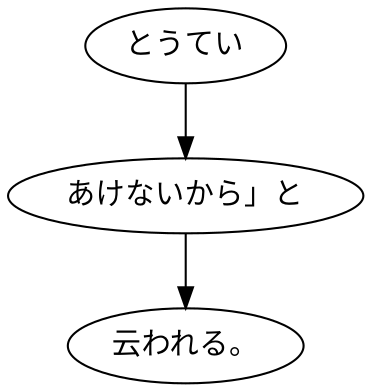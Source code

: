 digraph graph5434 {
	node0 [label="とうてい"];
	node1 [label="あけないから」と"];
	node2 [label="云われる。"];
	node0 -> node1;
	node1 -> node2;
}
